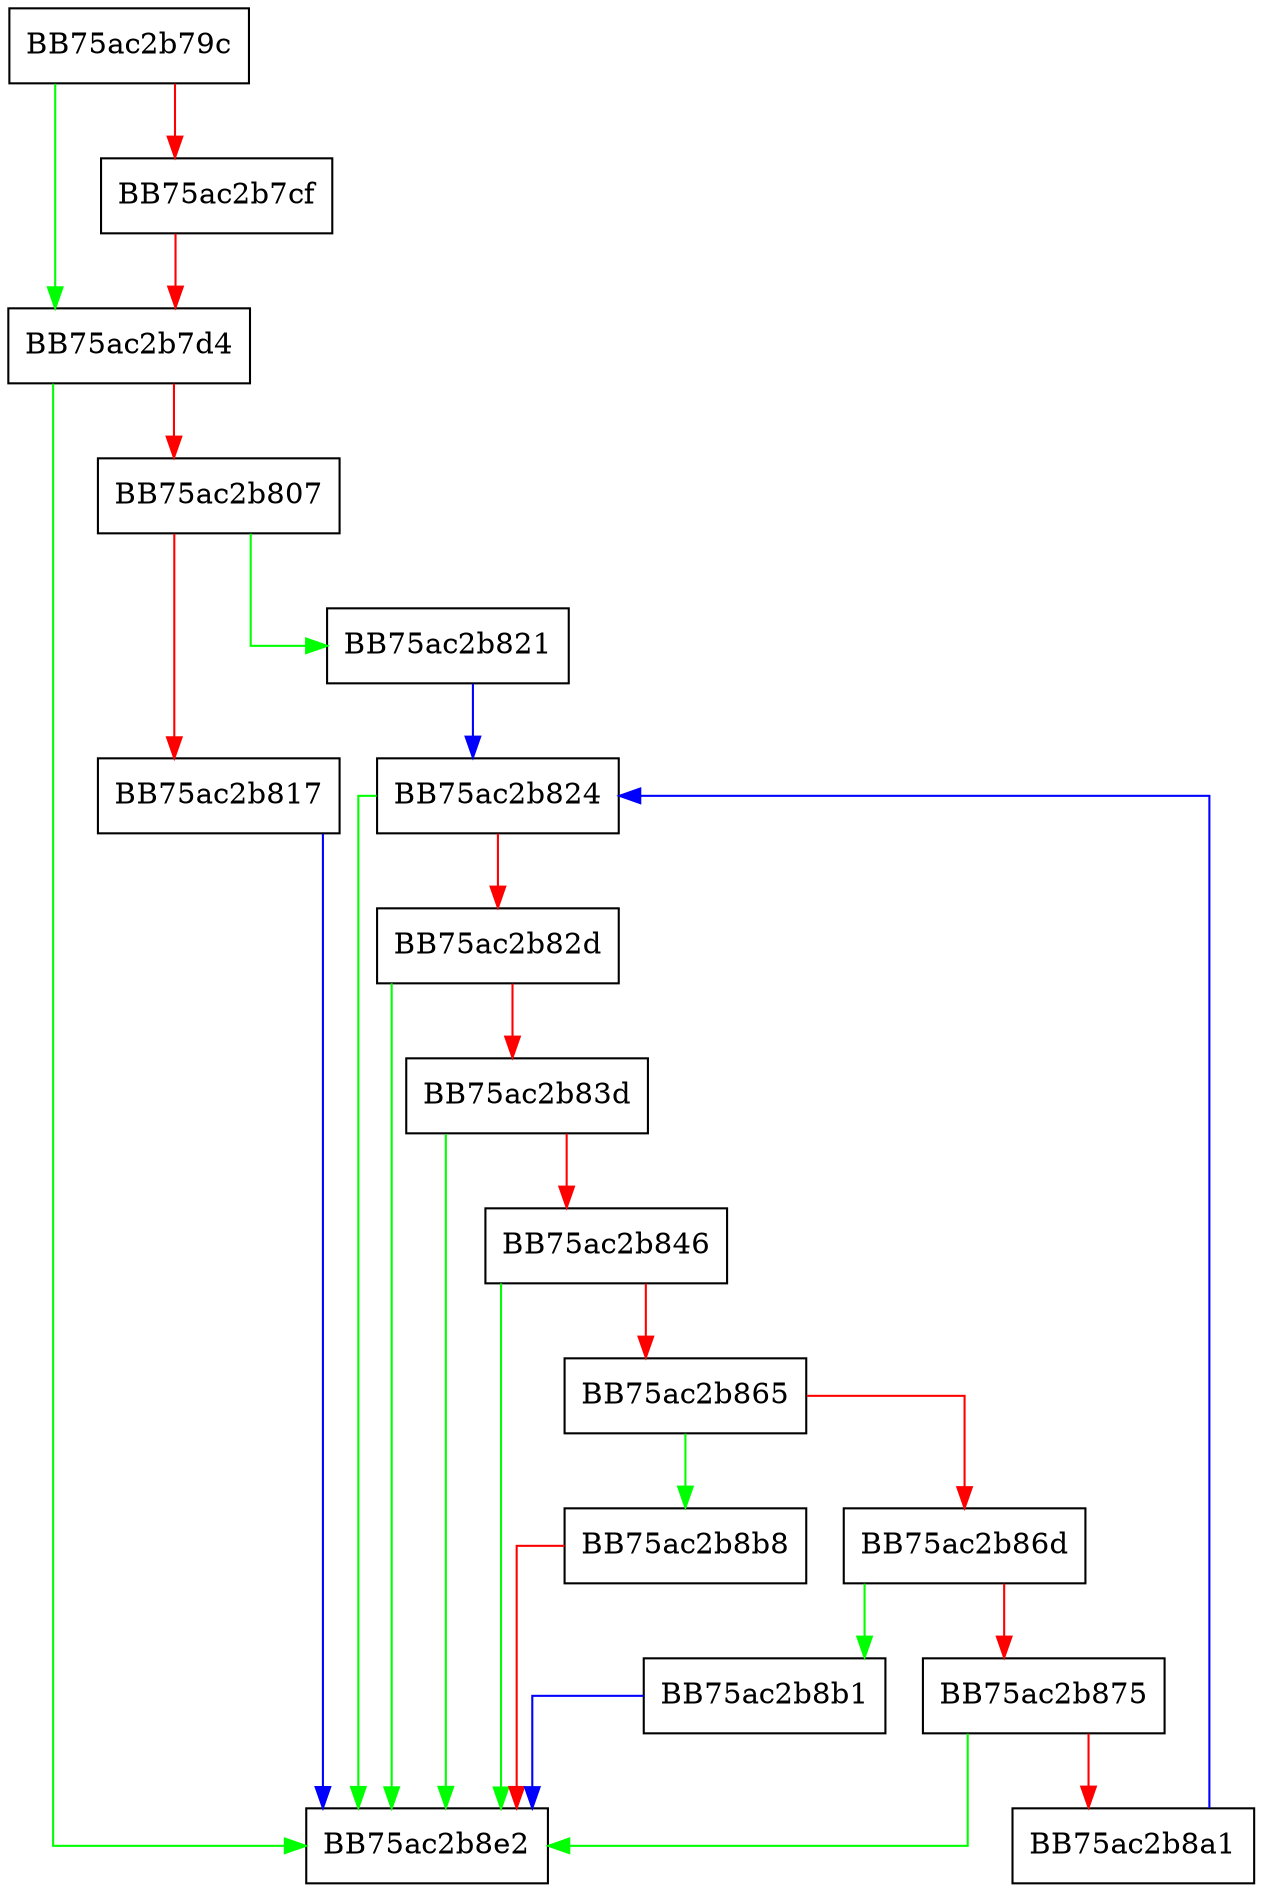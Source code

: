 digraph search_file5 {
  node [shape="box"];
  graph [splines=ortho];
  BB75ac2b79c -> BB75ac2b7d4 [color="green"];
  BB75ac2b79c -> BB75ac2b7cf [color="red"];
  BB75ac2b7cf -> BB75ac2b7d4 [color="red"];
  BB75ac2b7d4 -> BB75ac2b8e2 [color="green"];
  BB75ac2b7d4 -> BB75ac2b807 [color="red"];
  BB75ac2b807 -> BB75ac2b821 [color="green"];
  BB75ac2b807 -> BB75ac2b817 [color="red"];
  BB75ac2b817 -> BB75ac2b8e2 [color="blue"];
  BB75ac2b821 -> BB75ac2b824 [color="blue"];
  BB75ac2b824 -> BB75ac2b8e2 [color="green"];
  BB75ac2b824 -> BB75ac2b82d [color="red"];
  BB75ac2b82d -> BB75ac2b8e2 [color="green"];
  BB75ac2b82d -> BB75ac2b83d [color="red"];
  BB75ac2b83d -> BB75ac2b8e2 [color="green"];
  BB75ac2b83d -> BB75ac2b846 [color="red"];
  BB75ac2b846 -> BB75ac2b8e2 [color="green"];
  BB75ac2b846 -> BB75ac2b865 [color="red"];
  BB75ac2b865 -> BB75ac2b8b8 [color="green"];
  BB75ac2b865 -> BB75ac2b86d [color="red"];
  BB75ac2b86d -> BB75ac2b8b1 [color="green"];
  BB75ac2b86d -> BB75ac2b875 [color="red"];
  BB75ac2b875 -> BB75ac2b8e2 [color="green"];
  BB75ac2b875 -> BB75ac2b8a1 [color="red"];
  BB75ac2b8a1 -> BB75ac2b824 [color="blue"];
  BB75ac2b8b1 -> BB75ac2b8e2 [color="blue"];
  BB75ac2b8b8 -> BB75ac2b8e2 [color="red"];
}